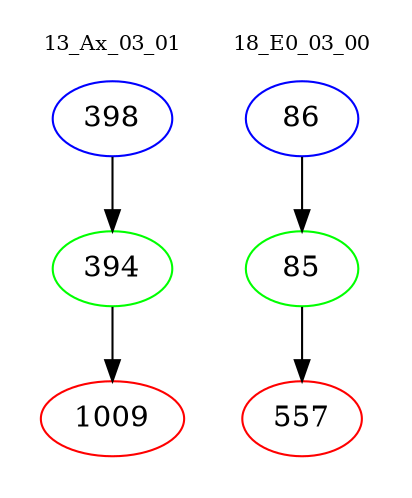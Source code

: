 digraph{
subgraph cluster_0 {
color = white
label = "13_Ax_03_01";
fontsize=10;
T0_398 [label="398", color="blue"]
T0_398 -> T0_394 [color="black"]
T0_394 [label="394", color="green"]
T0_394 -> T0_1009 [color="black"]
T0_1009 [label="1009", color="red"]
}
subgraph cluster_1 {
color = white
label = "18_E0_03_00";
fontsize=10;
T1_86 [label="86", color="blue"]
T1_86 -> T1_85 [color="black"]
T1_85 [label="85", color="green"]
T1_85 -> T1_557 [color="black"]
T1_557 [label="557", color="red"]
}
}
